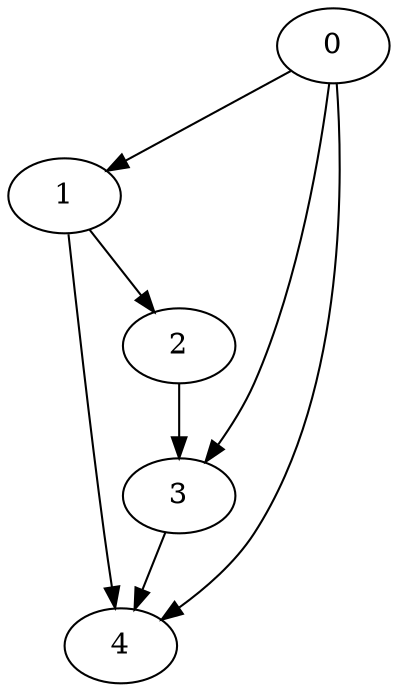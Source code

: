 digraph G {
0[label = 0];
1[label = 1];
2[label = 2];
3[label = 3];
4[label = 4];
0->1 [weight = 1];
1->2 [weight = 1];
2->3 [weight = 2];
0->3 [weight = 2];
0->4 [weight = 3];
3->4 [weight = 3];
1->4 [weight = 6];
}

